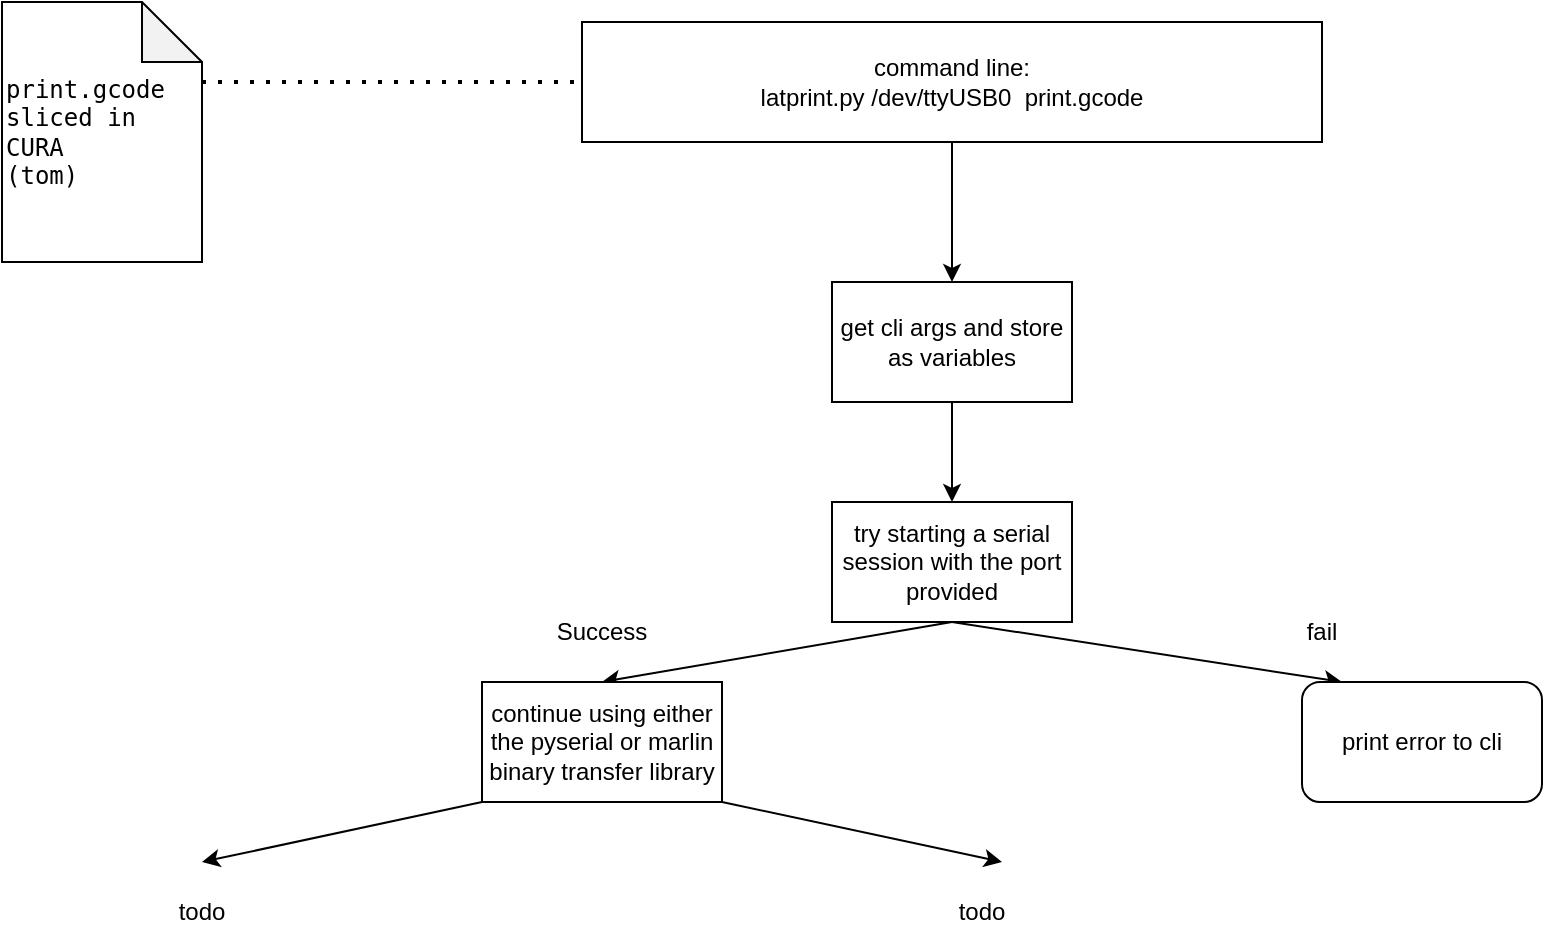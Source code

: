 <mxfile version="20.2.3" type="device"><diagram id="Gcp8VM32m4FqXobpVgeQ" name="Page-1"><mxGraphModel dx="1422" dy="888" grid="1" gridSize="10" guides="1" tooltips="1" connect="1" arrows="1" fold="1" page="1" pageScale="1" pageWidth="850" pageHeight="1100" math="0" shadow="0"><root><mxCell id="0"/><mxCell id="1" parent="0"/><mxCell id="hOlPVRP4Lwi1AvAH3GMp-1" value="command line:&lt;br&gt;latprint.py&amp;nbsp;/dev/ttyUSB0&amp;nbsp; print.gcode" style="rounded=0;whiteSpace=wrap;html=1;" vertex="1" parent="1"><mxGeometry x="350" y="30" width="370" height="60" as="geometry"/></mxCell><mxCell id="hOlPVRP4Lwi1AvAH3GMp-4" value="" style="endArrow=classic;html=1;rounded=0;exitX=0.5;exitY=1;exitDx=0;exitDy=0;" edge="1" parent="1" source="hOlPVRP4Lwi1AvAH3GMp-1" target="hOlPVRP4Lwi1AvAH3GMp-9"><mxGeometry width="50" height="50" relative="1" as="geometry"><mxPoint x="400" y="450" as="sourcePoint"/><mxPoint x="535" y="190" as="targetPoint"/></mxGeometry></mxCell><mxCell id="hOlPVRP4Lwi1AvAH3GMp-6" value="" style="endArrow=none;dashed=1;html=1;dashPattern=1 3;strokeWidth=2;rounded=0;entryX=0;entryY=0.5;entryDx=0;entryDy=0;exitX=1;exitY=0.5;exitDx=0;exitDy=0;" edge="1" parent="1" target="hOlPVRP4Lwi1AvAH3GMp-1"><mxGeometry width="50" height="50" relative="1" as="geometry"><mxPoint x="160" y="60" as="sourcePoint"/><mxPoint x="450" y="360" as="targetPoint"/></mxGeometry></mxCell><mxCell id="hOlPVRP4Lwi1AvAH3GMp-8" value="&lt;pre&gt;print.gcode&lt;br&gt;sliced in&lt;br&gt;CURA&lt;br&gt;(tom)&lt;/pre&gt;" style="shape=note;whiteSpace=wrap;html=1;backgroundOutline=1;darkOpacity=0.05;align=left;" vertex="1" parent="1"><mxGeometry x="60" y="20" width="100" height="130" as="geometry"/></mxCell><mxCell id="hOlPVRP4Lwi1AvAH3GMp-9" value="get cli args and store as variables" style="rounded=0;whiteSpace=wrap;html=1;" vertex="1" parent="1"><mxGeometry x="475" y="160" width="120" height="60" as="geometry"/></mxCell><mxCell id="hOlPVRP4Lwi1AvAH3GMp-10" value="" style="endArrow=classic;html=1;rounded=0;exitX=0.5;exitY=1;exitDx=0;exitDy=0;" edge="1" parent="1" source="hOlPVRP4Lwi1AvAH3GMp-9"><mxGeometry width="50" height="50" relative="1" as="geometry"><mxPoint x="400" y="370" as="sourcePoint"/><mxPoint x="535" y="270" as="targetPoint"/></mxGeometry></mxCell><mxCell id="hOlPVRP4Lwi1AvAH3GMp-11" value="try starting a serial session with the port provided" style="rounded=0;whiteSpace=wrap;html=1;" vertex="1" parent="1"><mxGeometry x="475" y="270" width="120" height="60" as="geometry"/></mxCell><mxCell id="hOlPVRP4Lwi1AvAH3GMp-12" value="" style="endArrow=classic;html=1;rounded=0;exitX=0.5;exitY=1;exitDx=0;exitDy=0;" edge="1" parent="1" source="hOlPVRP4Lwi1AvAH3GMp-11"><mxGeometry width="50" height="50" relative="1" as="geometry"><mxPoint x="400" y="350" as="sourcePoint"/><mxPoint x="360" y="360" as="targetPoint"/></mxGeometry></mxCell><mxCell id="hOlPVRP4Lwi1AvAH3GMp-13" value="Success" style="text;html=1;strokeColor=none;fillColor=none;align=center;verticalAlign=middle;whiteSpace=wrap;rounded=0;" vertex="1" parent="1"><mxGeometry x="330" y="320" width="60" height="30" as="geometry"/></mxCell><mxCell id="hOlPVRP4Lwi1AvAH3GMp-14" value="fail" style="text;html=1;strokeColor=none;fillColor=none;align=center;verticalAlign=middle;whiteSpace=wrap;rounded=0;" vertex="1" parent="1"><mxGeometry x="690" y="320" width="60" height="30" as="geometry"/></mxCell><mxCell id="hOlPVRP4Lwi1AvAH3GMp-17" value="" style="endArrow=classic;html=1;rounded=0;exitX=0.5;exitY=1;exitDx=0;exitDy=0;" edge="1" parent="1" source="hOlPVRP4Lwi1AvAH3GMp-11"><mxGeometry width="50" height="50" relative="1" as="geometry"><mxPoint x="430" y="330" as="sourcePoint"/><mxPoint x="730" y="360" as="targetPoint"/></mxGeometry></mxCell><mxCell id="hOlPVRP4Lwi1AvAH3GMp-18" value="print error to cli" style="rounded=1;whiteSpace=wrap;html=1;" vertex="1" parent="1"><mxGeometry x="710" y="360" width="120" height="60" as="geometry"/></mxCell><mxCell id="hOlPVRP4Lwi1AvAH3GMp-19" value="continue using either the pyserial or marlin binary transfer library" style="rounded=0;whiteSpace=wrap;html=1;" vertex="1" parent="1"><mxGeometry x="300" y="360" width="120" height="60" as="geometry"/></mxCell><mxCell id="hOlPVRP4Lwi1AvAH3GMp-20" value="" style="endArrow=classic;html=1;rounded=0;exitX=0;exitY=1;exitDx=0;exitDy=0;" edge="1" parent="1" source="hOlPVRP4Lwi1AvAH3GMp-19"><mxGeometry width="50" height="50" relative="1" as="geometry"><mxPoint x="430" y="320" as="sourcePoint"/><mxPoint x="160" y="450" as="targetPoint"/></mxGeometry></mxCell><mxCell id="hOlPVRP4Lwi1AvAH3GMp-21" value="" style="endArrow=classic;html=1;rounded=0;exitX=1;exitY=1;exitDx=0;exitDy=0;" edge="1" parent="1" source="hOlPVRP4Lwi1AvAH3GMp-19"><mxGeometry width="50" height="50" relative="1" as="geometry"><mxPoint x="430" y="320" as="sourcePoint"/><mxPoint x="560" y="450" as="targetPoint"/></mxGeometry></mxCell><mxCell id="hOlPVRP4Lwi1AvAH3GMp-23" value="todo" style="text;html=1;strokeColor=none;fillColor=none;align=center;verticalAlign=middle;whiteSpace=wrap;rounded=0;" vertex="1" parent="1"><mxGeometry x="130" y="460" width="60" height="30" as="geometry"/></mxCell><mxCell id="hOlPVRP4Lwi1AvAH3GMp-24" value="todo" style="text;html=1;strokeColor=none;fillColor=none;align=center;verticalAlign=middle;whiteSpace=wrap;rounded=0;" vertex="1" parent="1"><mxGeometry x="520" y="460" width="60" height="30" as="geometry"/></mxCell></root></mxGraphModel></diagram></mxfile>
